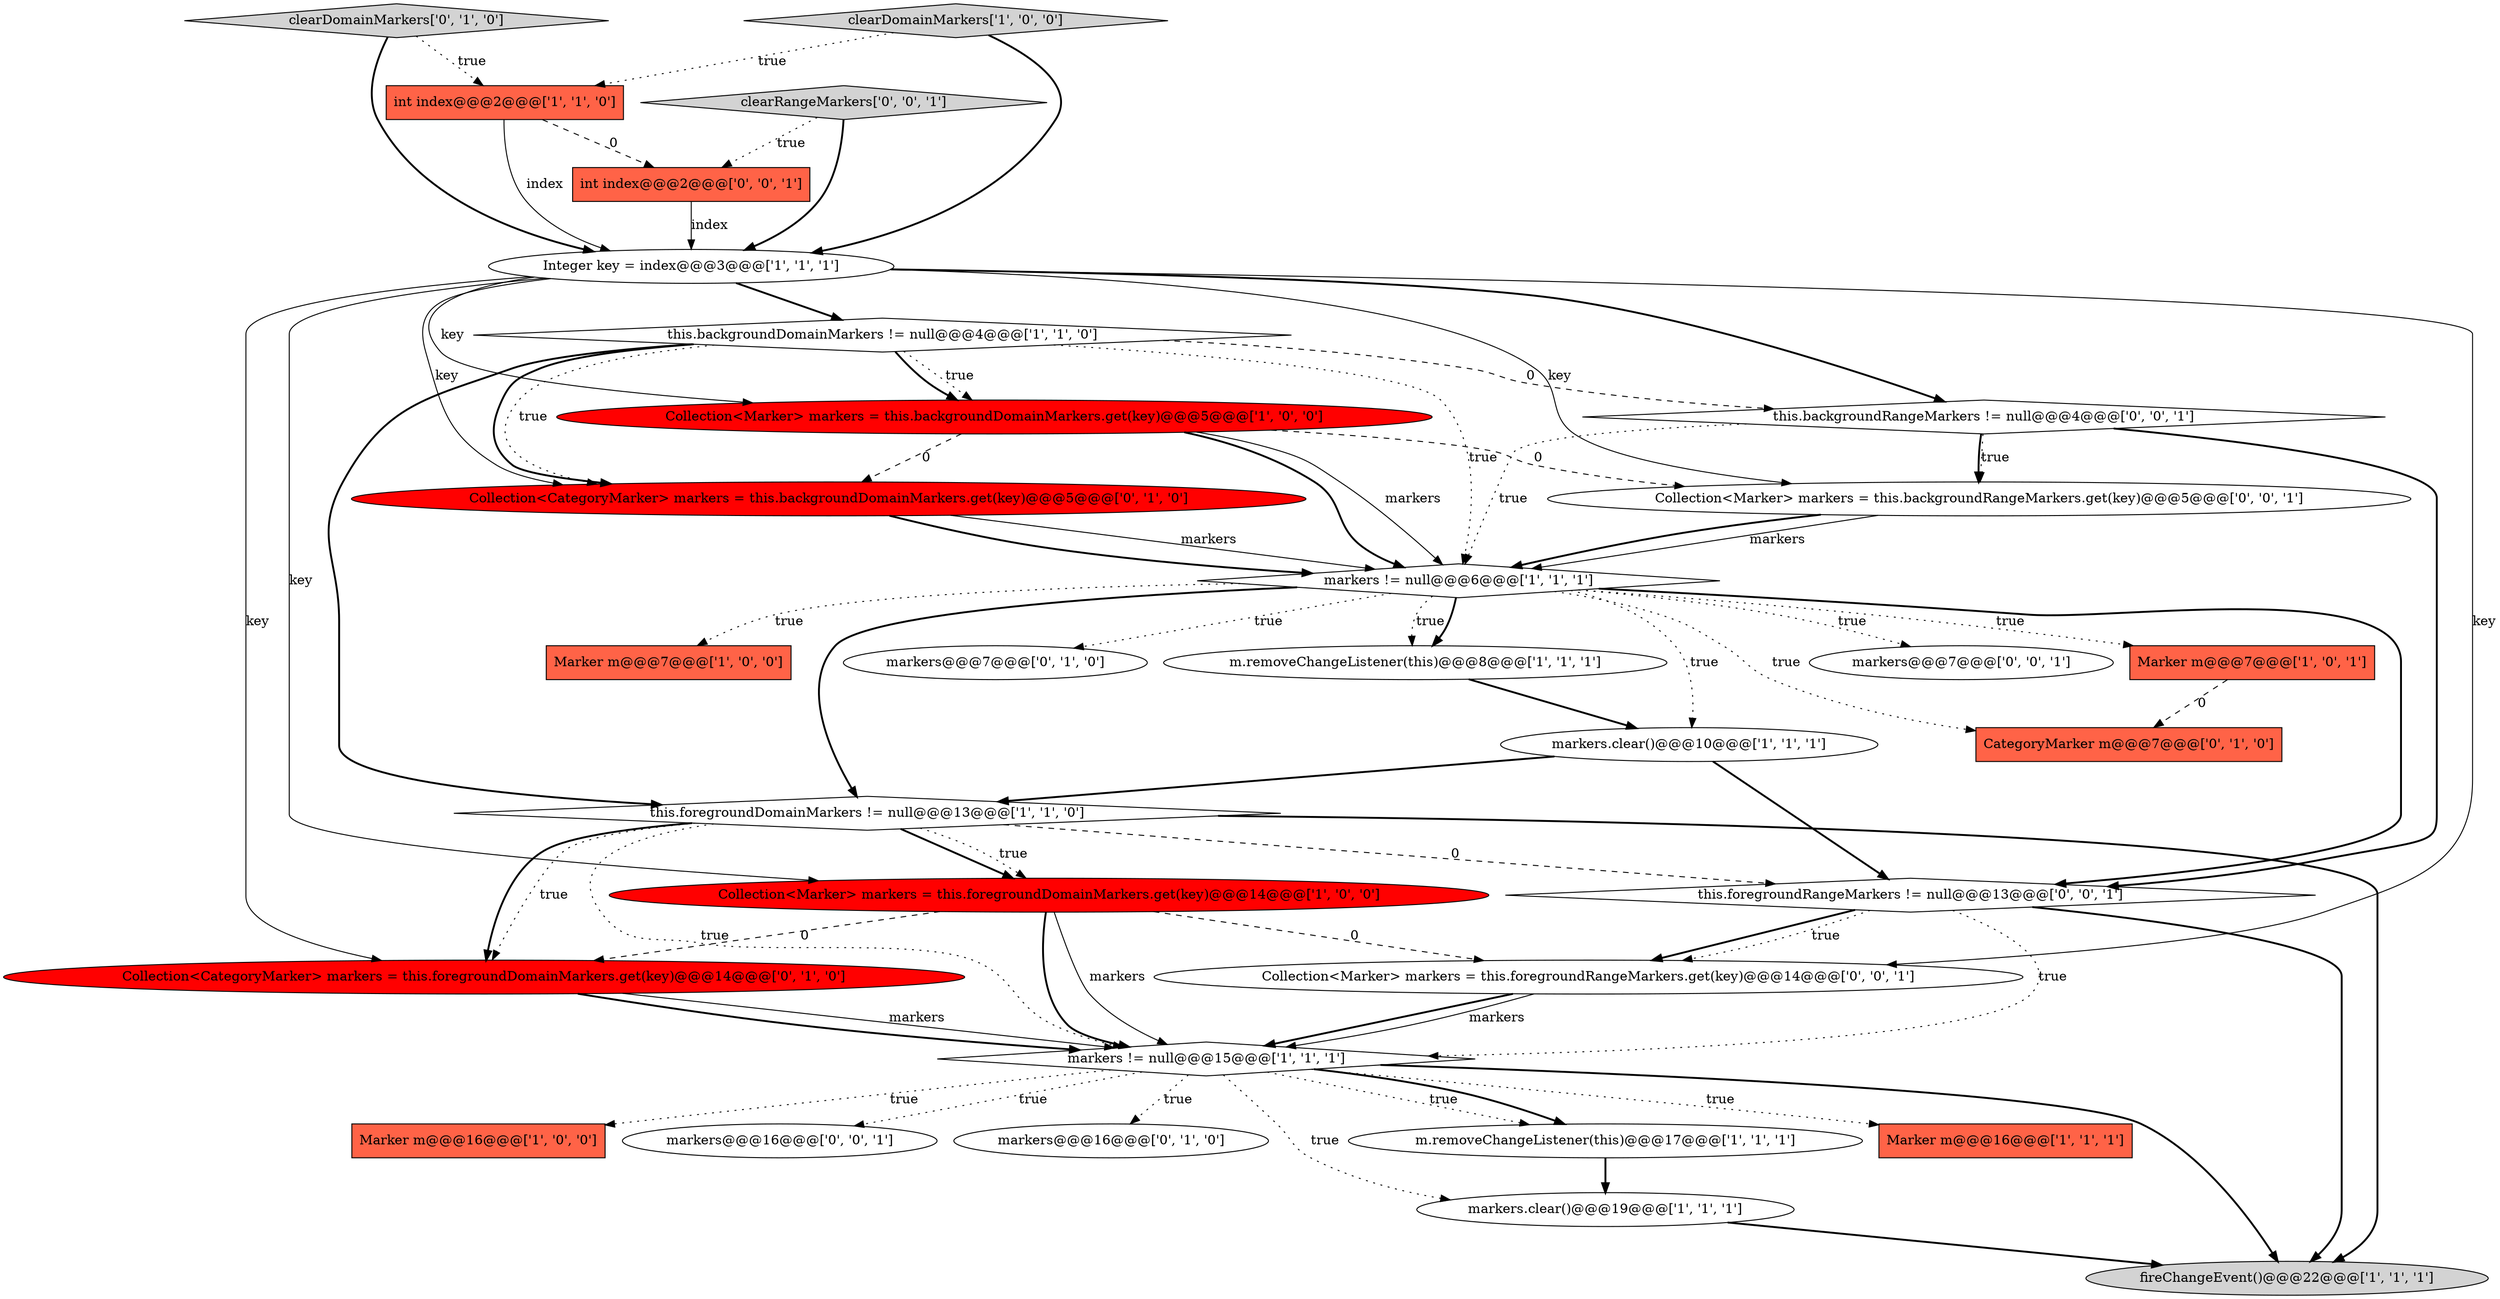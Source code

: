 digraph {
17 [style = filled, label = "Marker m@@@16@@@['1', '1', '1']", fillcolor = tomato, shape = box image = "AAA0AAABBB1BBB"];
23 [style = filled, label = "clearDomainMarkers['0', '1', '0']", fillcolor = lightgray, shape = diamond image = "AAA0AAABBB2BBB"];
12 [style = filled, label = "clearDomainMarkers['1', '0', '0']", fillcolor = lightgray, shape = diamond image = "AAA0AAABBB1BBB"];
25 [style = filled, label = "markers@@@7@@@['0', '0', '1']", fillcolor = white, shape = ellipse image = "AAA0AAABBB3BBB"];
5 [style = filled, label = "Collection<Marker> markers = this.backgroundDomainMarkers.get(key)@@@5@@@['1', '0', '0']", fillcolor = red, shape = ellipse image = "AAA1AAABBB1BBB"];
22 [style = filled, label = "Collection<CategoryMarker> markers = this.backgroundDomainMarkers.get(key)@@@5@@@['0', '1', '0']", fillcolor = red, shape = ellipse image = "AAA1AAABBB2BBB"];
8 [style = filled, label = "markers != null@@@6@@@['1', '1', '1']", fillcolor = white, shape = diamond image = "AAA0AAABBB1BBB"];
10 [style = filled, label = "Marker m@@@7@@@['1', '0', '1']", fillcolor = tomato, shape = box image = "AAA0AAABBB1BBB"];
16 [style = filled, label = "markers.clear()@@@19@@@['1', '1', '1']", fillcolor = white, shape = ellipse image = "AAA0AAABBB1BBB"];
0 [style = filled, label = "Marker m@@@16@@@['1', '0', '0']", fillcolor = tomato, shape = box image = "AAA0AAABBB1BBB"];
4 [style = filled, label = "this.backgroundDomainMarkers != null@@@4@@@['1', '1', '0']", fillcolor = white, shape = diamond image = "AAA0AAABBB1BBB"];
28 [style = filled, label = "markers@@@16@@@['0', '0', '1']", fillcolor = white, shape = ellipse image = "AAA0AAABBB3BBB"];
31 [style = filled, label = "Collection<Marker> markers = this.backgroundRangeMarkers.get(key)@@@5@@@['0', '0', '1']", fillcolor = white, shape = ellipse image = "AAA0AAABBB3BBB"];
27 [style = filled, label = "int index@@@2@@@['0', '0', '1']", fillcolor = tomato, shape = box image = "AAA0AAABBB3BBB"];
29 [style = filled, label = "clearRangeMarkers['0', '0', '1']", fillcolor = lightgray, shape = diamond image = "AAA0AAABBB3BBB"];
2 [style = filled, label = "Marker m@@@7@@@['1', '0', '0']", fillcolor = tomato, shape = box image = "AAA0AAABBB1BBB"];
1 [style = filled, label = "Collection<Marker> markers = this.foregroundDomainMarkers.get(key)@@@14@@@['1', '0', '0']", fillcolor = red, shape = ellipse image = "AAA1AAABBB1BBB"];
24 [style = filled, label = "this.backgroundRangeMarkers != null@@@4@@@['0', '0', '1']", fillcolor = white, shape = diamond image = "AAA0AAABBB3BBB"];
15 [style = filled, label = "markers.clear()@@@10@@@['1', '1', '1']", fillcolor = white, shape = ellipse image = "AAA0AAABBB1BBB"];
18 [style = filled, label = "markers@@@16@@@['0', '1', '0']", fillcolor = white, shape = ellipse image = "AAA0AAABBB2BBB"];
6 [style = filled, label = "m.removeChangeListener(this)@@@17@@@['1', '1', '1']", fillcolor = white, shape = ellipse image = "AAA0AAABBB1BBB"];
19 [style = filled, label = "Collection<CategoryMarker> markers = this.foregroundDomainMarkers.get(key)@@@14@@@['0', '1', '0']", fillcolor = red, shape = ellipse image = "AAA1AAABBB2BBB"];
20 [style = filled, label = "markers@@@7@@@['0', '1', '0']", fillcolor = white, shape = ellipse image = "AAA0AAABBB2BBB"];
26 [style = filled, label = "this.foregroundRangeMarkers != null@@@13@@@['0', '0', '1']", fillcolor = white, shape = diamond image = "AAA0AAABBB3BBB"];
7 [style = filled, label = "Integer key = index@@@3@@@['1', '1', '1']", fillcolor = white, shape = ellipse image = "AAA0AAABBB1BBB"];
3 [style = filled, label = "this.foregroundDomainMarkers != null@@@13@@@['1', '1', '0']", fillcolor = white, shape = diamond image = "AAA0AAABBB1BBB"];
30 [style = filled, label = "Collection<Marker> markers = this.foregroundRangeMarkers.get(key)@@@14@@@['0', '0', '1']", fillcolor = white, shape = ellipse image = "AAA0AAABBB3BBB"];
11 [style = filled, label = "m.removeChangeListener(this)@@@8@@@['1', '1', '1']", fillcolor = white, shape = ellipse image = "AAA0AAABBB1BBB"];
13 [style = filled, label = "int index@@@2@@@['1', '1', '0']", fillcolor = tomato, shape = box image = "AAA0AAABBB1BBB"];
21 [style = filled, label = "CategoryMarker m@@@7@@@['0', '1', '0']", fillcolor = tomato, shape = box image = "AAA1AAABBB2BBB"];
14 [style = filled, label = "fireChangeEvent()@@@22@@@['1', '1', '1']", fillcolor = lightgray, shape = ellipse image = "AAA0AAABBB1BBB"];
9 [style = filled, label = "markers != null@@@15@@@['1', '1', '1']", fillcolor = white, shape = diamond image = "AAA0AAABBB1BBB"];
19->9 [style = solid, label="markers"];
4->5 [style = dotted, label="true"];
4->3 [style = bold, label=""];
5->8 [style = bold, label=""];
8->25 [style = dotted, label="true"];
9->0 [style = dotted, label="true"];
10->21 [style = dashed, label="0"];
7->31 [style = solid, label="key"];
7->22 [style = solid, label="key"];
7->30 [style = solid, label="key"];
3->1 [style = bold, label=""];
8->21 [style = dotted, label="true"];
3->26 [style = dashed, label="0"];
5->8 [style = solid, label="markers"];
8->2 [style = dotted, label="true"];
29->27 [style = dotted, label="true"];
1->30 [style = dashed, label="0"];
9->17 [style = dotted, label="true"];
3->14 [style = bold, label=""];
8->3 [style = bold, label=""];
24->31 [style = dotted, label="true"];
1->19 [style = dashed, label="0"];
26->14 [style = bold, label=""];
4->8 [style = dotted, label="true"];
8->15 [style = dotted, label="true"];
30->9 [style = bold, label=""];
7->4 [style = bold, label=""];
3->9 [style = dotted, label="true"];
8->10 [style = dotted, label="true"];
30->9 [style = solid, label="markers"];
15->3 [style = bold, label=""];
9->6 [style = dotted, label="true"];
7->1 [style = solid, label="key"];
26->9 [style = dotted, label="true"];
12->7 [style = bold, label=""];
11->15 [style = bold, label=""];
1->9 [style = bold, label=""];
9->6 [style = bold, label=""];
7->19 [style = solid, label="key"];
15->26 [style = bold, label=""];
26->30 [style = bold, label=""];
22->8 [style = bold, label=""];
24->26 [style = bold, label=""];
7->24 [style = bold, label=""];
12->13 [style = dotted, label="true"];
3->19 [style = dotted, label="true"];
13->27 [style = dashed, label="0"];
3->19 [style = bold, label=""];
19->9 [style = bold, label=""];
24->31 [style = bold, label=""];
4->22 [style = dotted, label="true"];
6->16 [style = bold, label=""];
7->5 [style = solid, label="key"];
26->30 [style = dotted, label="true"];
1->9 [style = solid, label="markers"];
13->7 [style = solid, label="index"];
23->13 [style = dotted, label="true"];
31->8 [style = solid, label="markers"];
9->14 [style = bold, label=""];
5->31 [style = dashed, label="0"];
8->11 [style = dotted, label="true"];
29->7 [style = bold, label=""];
16->14 [style = bold, label=""];
22->8 [style = solid, label="markers"];
9->18 [style = dotted, label="true"];
8->20 [style = dotted, label="true"];
23->7 [style = bold, label=""];
24->8 [style = dotted, label="true"];
9->16 [style = dotted, label="true"];
4->24 [style = dashed, label="0"];
27->7 [style = solid, label="index"];
8->11 [style = bold, label=""];
4->5 [style = bold, label=""];
4->22 [style = bold, label=""];
31->8 [style = bold, label=""];
3->1 [style = dotted, label="true"];
9->28 [style = dotted, label="true"];
8->26 [style = bold, label=""];
5->22 [style = dashed, label="0"];
}
